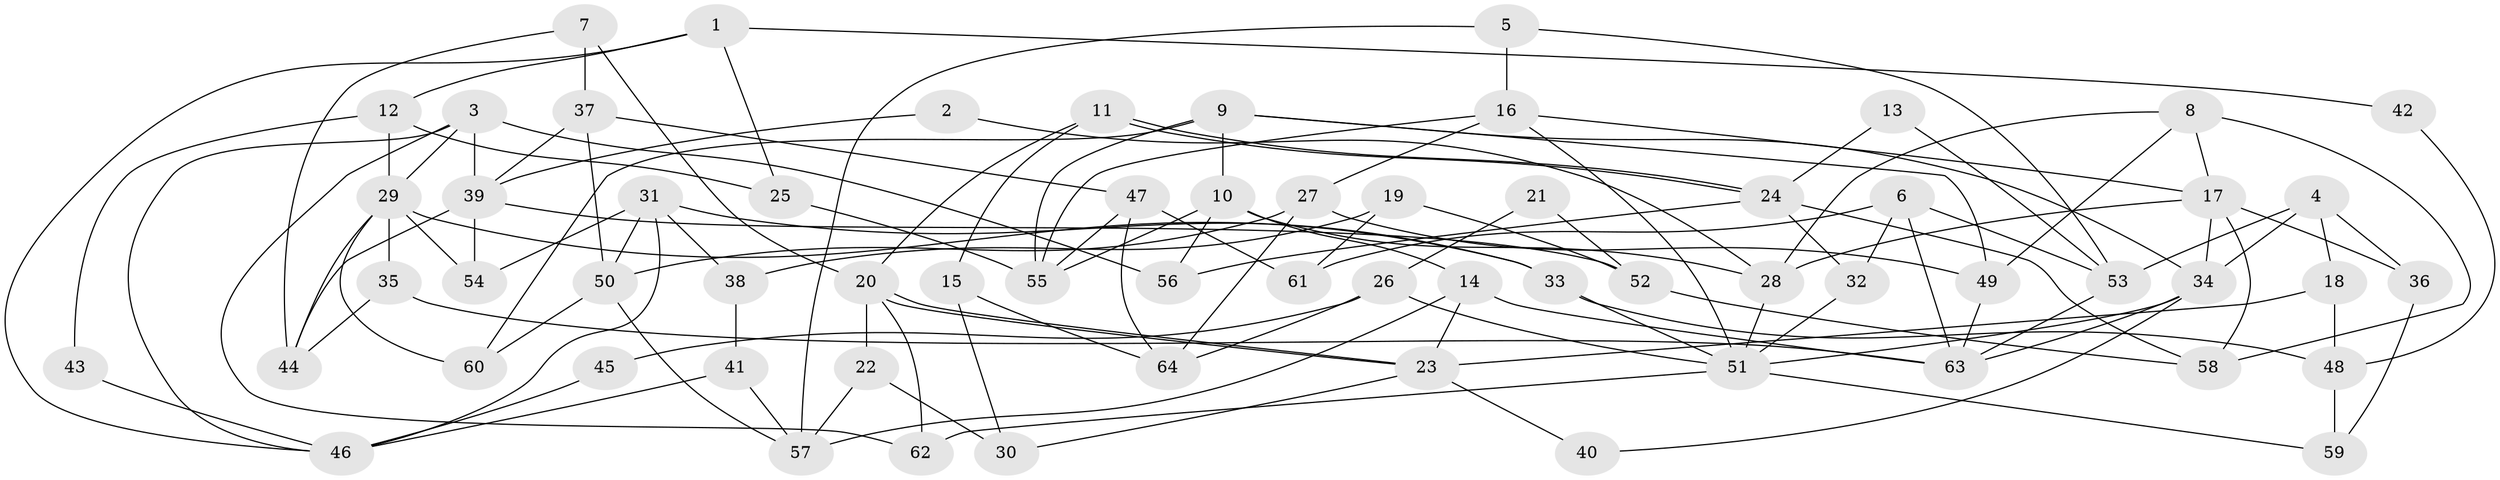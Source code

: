 // Generated by graph-tools (version 1.1) at 2025/02/03/09/25 03:02:05]
// undirected, 64 vertices, 128 edges
graph export_dot {
graph [start="1"]
  node [color=gray90,style=filled];
  1;
  2;
  3;
  4;
  5;
  6;
  7;
  8;
  9;
  10;
  11;
  12;
  13;
  14;
  15;
  16;
  17;
  18;
  19;
  20;
  21;
  22;
  23;
  24;
  25;
  26;
  27;
  28;
  29;
  30;
  31;
  32;
  33;
  34;
  35;
  36;
  37;
  38;
  39;
  40;
  41;
  42;
  43;
  44;
  45;
  46;
  47;
  48;
  49;
  50;
  51;
  52;
  53;
  54;
  55;
  56;
  57;
  58;
  59;
  60;
  61;
  62;
  63;
  64;
  1 -- 12;
  1 -- 46;
  1 -- 25;
  1 -- 42;
  2 -- 28;
  2 -- 39;
  3 -- 29;
  3 -- 56;
  3 -- 39;
  3 -- 46;
  3 -- 62;
  4 -- 34;
  4 -- 36;
  4 -- 18;
  4 -- 53;
  5 -- 57;
  5 -- 53;
  5 -- 16;
  6 -- 63;
  6 -- 53;
  6 -- 32;
  6 -- 61;
  7 -- 20;
  7 -- 37;
  7 -- 44;
  8 -- 17;
  8 -- 58;
  8 -- 28;
  8 -- 49;
  9 -- 10;
  9 -- 49;
  9 -- 34;
  9 -- 55;
  9 -- 60;
  10 -- 55;
  10 -- 14;
  10 -- 28;
  10 -- 56;
  11 -- 24;
  11 -- 24;
  11 -- 20;
  11 -- 15;
  12 -- 29;
  12 -- 25;
  12 -- 43;
  13 -- 53;
  13 -- 24;
  14 -- 23;
  14 -- 57;
  14 -- 63;
  15 -- 64;
  15 -- 30;
  16 -- 17;
  16 -- 27;
  16 -- 51;
  16 -- 55;
  17 -- 28;
  17 -- 34;
  17 -- 36;
  17 -- 58;
  18 -- 23;
  18 -- 48;
  19 -- 52;
  19 -- 61;
  19 -- 38;
  20 -- 62;
  20 -- 23;
  20 -- 23;
  20 -- 22;
  21 -- 26;
  21 -- 52;
  22 -- 57;
  22 -- 30;
  23 -- 30;
  23 -- 40;
  24 -- 32;
  24 -- 56;
  24 -- 58;
  25 -- 55;
  26 -- 64;
  26 -- 51;
  26 -- 45;
  27 -- 49;
  27 -- 50;
  27 -- 64;
  28 -- 51;
  29 -- 35;
  29 -- 60;
  29 -- 33;
  29 -- 44;
  29 -- 54;
  31 -- 33;
  31 -- 54;
  31 -- 38;
  31 -- 46;
  31 -- 50;
  32 -- 51;
  33 -- 51;
  33 -- 48;
  34 -- 51;
  34 -- 40;
  34 -- 63;
  35 -- 44;
  35 -- 63;
  36 -- 59;
  37 -- 39;
  37 -- 50;
  37 -- 47;
  38 -- 41;
  39 -- 44;
  39 -- 52;
  39 -- 54;
  41 -- 46;
  41 -- 57;
  42 -- 48;
  43 -- 46;
  45 -- 46;
  47 -- 55;
  47 -- 61;
  47 -- 64;
  48 -- 59;
  49 -- 63;
  50 -- 57;
  50 -- 60;
  51 -- 59;
  51 -- 62;
  52 -- 58;
  53 -- 63;
}
